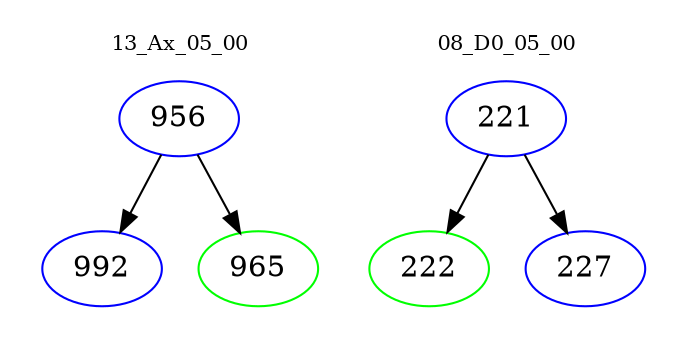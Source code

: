 digraph{
subgraph cluster_0 {
color = white
label = "13_Ax_05_00";
fontsize=10;
T0_956 [label="956", color="blue"]
T0_956 -> T0_992 [color="black"]
T0_992 [label="992", color="blue"]
T0_956 -> T0_965 [color="black"]
T0_965 [label="965", color="green"]
}
subgraph cluster_1 {
color = white
label = "08_D0_05_00";
fontsize=10;
T1_221 [label="221", color="blue"]
T1_221 -> T1_222 [color="black"]
T1_222 [label="222", color="green"]
T1_221 -> T1_227 [color="black"]
T1_227 [label="227", color="blue"]
}
}
